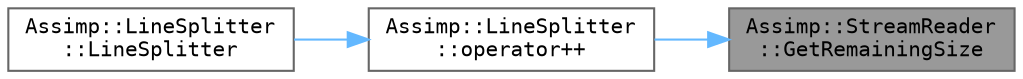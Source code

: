 digraph "Assimp::StreamReader::GetRemainingSize"
{
 // LATEX_PDF_SIZE
  bgcolor="transparent";
  edge [fontname=Terminal,fontsize=10,labelfontname=Helvetica,labelfontsize=10];
  node [fontname=Terminal,fontsize=10,shape=box,height=0.2,width=0.4];
  rankdir="RL";
  Node1 [label="Assimp::StreamReader\l::GetRemainingSize",height=0.2,width=0.4,color="gray40", fillcolor="grey60", style="filled", fontcolor="black",tooltip="Get the remaining stream size (to the end of the stream)"];
  Node1 -> Node2 [dir="back",color="steelblue1",style="solid"];
  Node2 [label="Assimp::LineSplitter\l::operator++",height=0.2,width=0.4,color="grey40", fillcolor="white", style="filled",URL="$class_assimp_1_1_line_splitter.html#a1ba3e0ed296b5604153bef3fac798517",tooltip=" "];
  Node2 -> Node3 [dir="back",color="steelblue1",style="solid"];
  Node3 [label="Assimp::LineSplitter\l::LineSplitter",height=0.2,width=0.4,color="grey40", fillcolor="white", style="filled",URL="$class_assimp_1_1_line_splitter.html#a04e78a827cbd501d920a9bb8245b817f",tooltip=" "];
}

